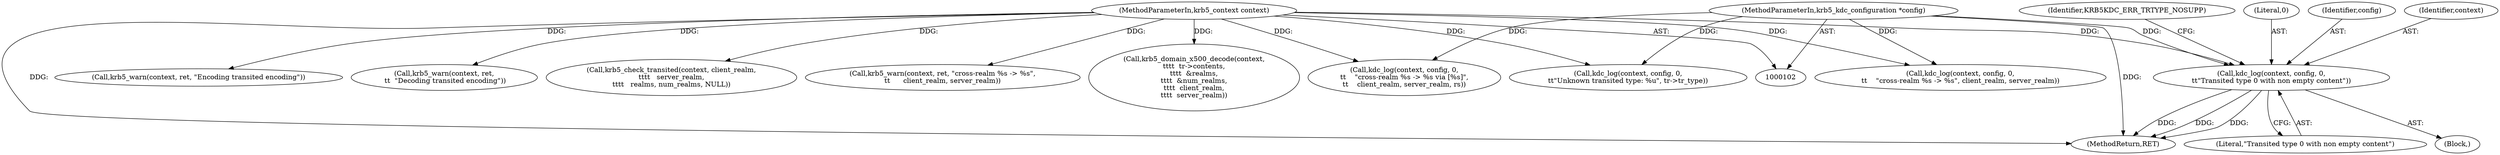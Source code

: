 digraph "0_heimdal_b1e699103f08d6a0ca46a122193c9da65f6cf837@pointer" {
"1000137" [label="(Call,kdc_log(context, config, 0,\n\t\t\"Transited type 0 with non empty content\"))"];
"1000103" [label="(MethodParameterIn,krb5_context context)"];
"1000104" [label="(MethodParameterIn,krb5_kdc_configuration *config)"];
"1000140" [label="(Literal,0)"];
"1000379" [label="(Call,krb5_warn(context, ret, \"Encoding transited encoding\"))"];
"1000171" [label="(Call,krb5_warn(context, ret,\n \t\t  \"Decoding transited encoding\"))"];
"1000104" [label="(MethodParameterIn,krb5_kdc_configuration *config)"];
"1000345" [label="(Call,krb5_warn(context, ret, \"cross-realm %s -> %s\",\n\t\t      client_realm, server_realm))"];
"1000157" [label="(Call,krb5_domain_x500_decode(context,\n\t\t\t\t  tr->contents,\n\t\t\t\t  &realms,\n\t\t\t\t  &num_realms,\n\t\t\t\t  client_realm,\n\t\t\t\t  server_realm))"];
"1000139" [label="(Identifier,config)"];
"1000401" [label="(MethodReturn,RET)"];
"1000252" [label="(Call,kdc_log(context, config, 0,\n\t\t    \"cross-realm %s -> %s\", client_realm, server_realm))"];
"1000335" [label="(Call,krb5_check_transited(context, client_realm,\n\t\t\t\t   server_realm,\n\t\t\t\t   realms, num_realms, NULL))"];
"1000138" [label="(Identifier,context)"];
"1000141" [label="(Literal,\"Transited type 0 with non empty content\")"];
"1000124" [label="(Block,)"];
"1000137" [label="(Call,kdc_log(context, config, 0,\n\t\t\"Transited type 0 with non empty content\"))"];
"1000320" [label="(Call,kdc_log(context, config, 0,\n\t\t    \"cross-realm %s -> %s via [%s]\",\n\t\t    client_realm, server_realm, rs))"];
"1000143" [label="(Identifier,KRB5KDC_ERR_TRTYPE_NOSUPP)"];
"1000103" [label="(MethodParameterIn,krb5_context context)"];
"1000145" [label="(Call,kdc_log(context, config, 0,\n\t\t\"Unknown transited type: %u\", tr->tr_type))"];
"1000137" -> "1000124"  [label="AST: "];
"1000137" -> "1000141"  [label="CFG: "];
"1000138" -> "1000137"  [label="AST: "];
"1000139" -> "1000137"  [label="AST: "];
"1000140" -> "1000137"  [label="AST: "];
"1000141" -> "1000137"  [label="AST: "];
"1000143" -> "1000137"  [label="CFG: "];
"1000137" -> "1000401"  [label="DDG: "];
"1000137" -> "1000401"  [label="DDG: "];
"1000137" -> "1000401"  [label="DDG: "];
"1000103" -> "1000137"  [label="DDG: "];
"1000104" -> "1000137"  [label="DDG: "];
"1000103" -> "1000102"  [label="AST: "];
"1000103" -> "1000401"  [label="DDG: "];
"1000103" -> "1000145"  [label="DDG: "];
"1000103" -> "1000157"  [label="DDG: "];
"1000103" -> "1000171"  [label="DDG: "];
"1000103" -> "1000252"  [label="DDG: "];
"1000103" -> "1000320"  [label="DDG: "];
"1000103" -> "1000335"  [label="DDG: "];
"1000103" -> "1000345"  [label="DDG: "];
"1000103" -> "1000379"  [label="DDG: "];
"1000104" -> "1000102"  [label="AST: "];
"1000104" -> "1000401"  [label="DDG: "];
"1000104" -> "1000145"  [label="DDG: "];
"1000104" -> "1000252"  [label="DDG: "];
"1000104" -> "1000320"  [label="DDG: "];
}
